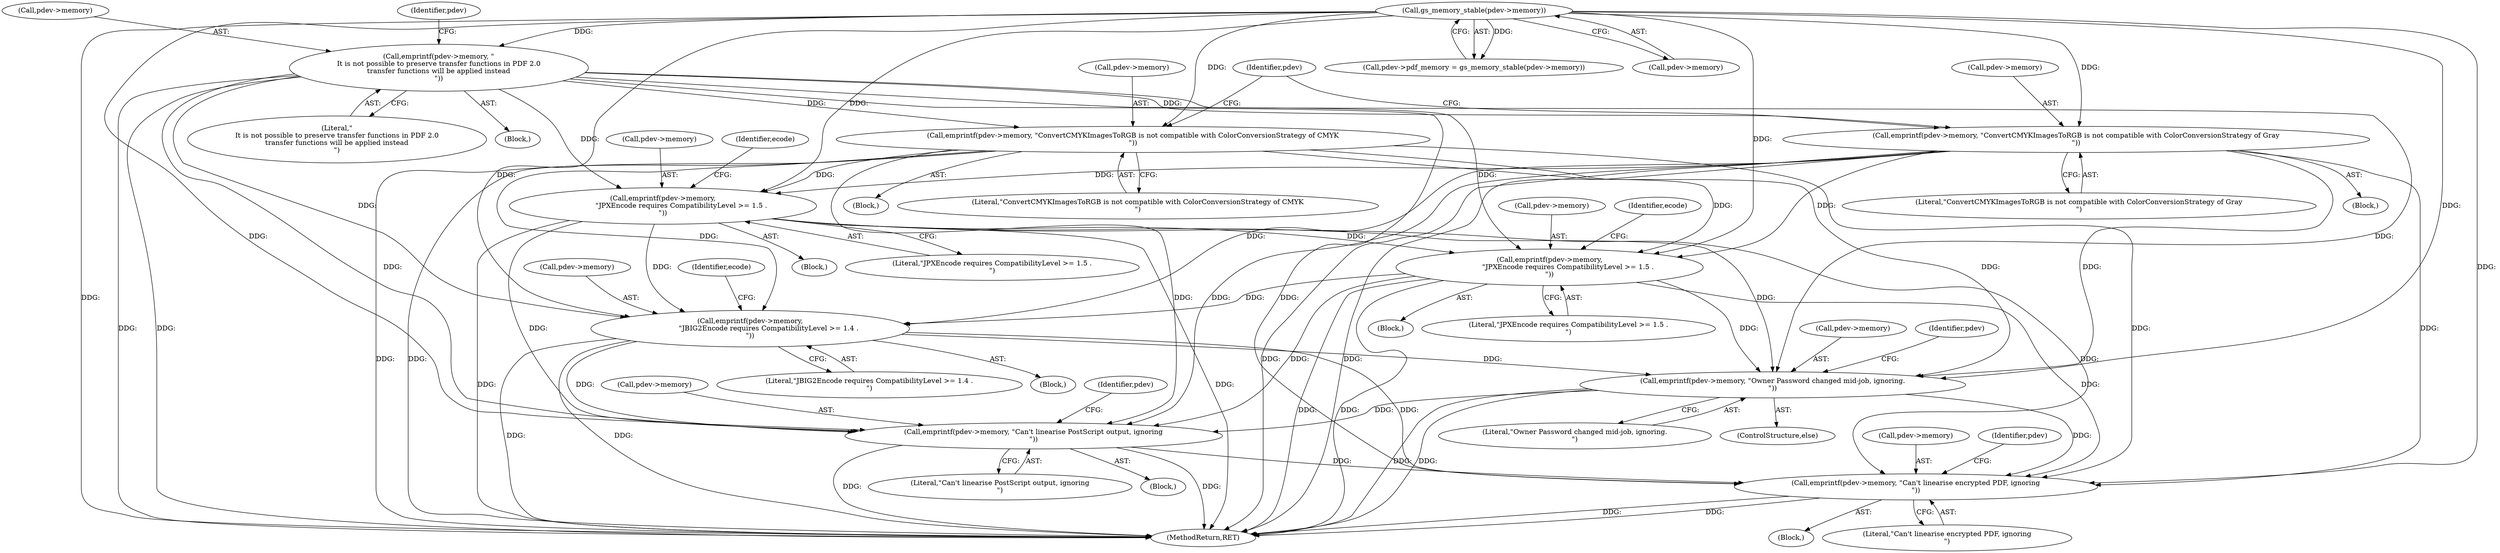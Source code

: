 digraph "0_ghostscript_c3476dde7743761a4e1d39a631716199b696b880@pointer" {
"1001424" [label="(Call,emprintf(pdev->memory, \"Owner Password changed mid-job, ignoring.\n\"))"];
"1000987" [label="(Call,emprintf(pdev->memory, \"\nIt is not possible to preserve transfer functions in PDF 2.0\ntransfer functions will be applied instead\n\"))"];
"1000153" [label="(Call,gs_memory_stable(pdev->memory))"];
"1001008" [label="(Call,emprintf(pdev->memory, \"ConvertCMYKImagesToRGB is not compatible with ColorConversionStrategy of CMYK\n\"))"];
"1001286" [label="(Call,emprintf(pdev->memory,\n                 \"JBIG2Encode requires CompatibilityLevel >= 1.4 .\n\"))"];
"1001251" [label="(Call,emprintf(pdev->memory,\n                 \"JPXEncode requires CompatibilityLevel >= 1.5 .\n\"))"];
"1001024" [label="(Call,emprintf(pdev->memory, \"ConvertCMYKImagesToRGB is not compatible with ColorConversionStrategy of Gray\n\"))"];
"1001216" [label="(Call,emprintf(pdev->memory,\n                 \"JPXEncode requires CompatibilityLevel >= 1.5 .\n\"))"];
"1001438" [label="(Call,emprintf(pdev->memory, \"Can't linearise PostScript output, ignoring\n\"))"];
"1001461" [label="(Call,emprintf(pdev->memory, \"Can't linearise encrypted PDF, ignoring\n\"))"];
"1001028" [label="(Literal,\"ConvertCMYKImagesToRGB is not compatible with ColorConversionStrategy of Gray\n\")"];
"1001220" [label="(Literal,\"JPXEncode requires CompatibilityLevel >= 1.5 .\n\")"];
"1001465" [label="(Literal,\"Can't linearise encrypted PDF, ignoring\n\")"];
"1001217" [label="(Call,pdev->memory)"];
"1001250" [label="(Block,)"];
"1001024" [label="(Call,emprintf(pdev->memory, \"ConvertCMYKImagesToRGB is not compatible with ColorConversionStrategy of Gray\n\"))"];
"1001007" [label="(Block,)"];
"1000987" [label="(Call,emprintf(pdev->memory, \"\nIt is not possible to preserve transfer functions in PDF 2.0\ntransfer functions will be applied instead\n\"))"];
"1001251" [label="(Call,emprintf(pdev->memory,\n                 \"JPXEncode requires CompatibilityLevel >= 1.5 .\n\"))"];
"1001425" [label="(Call,pdev->memory)"];
"1001216" [label="(Call,emprintf(pdev->memory,\n                 \"JPXEncode requires CompatibilityLevel >= 1.5 .\n\"))"];
"1001252" [label="(Call,pdev->memory)"];
"1001059" [label="(Identifier,pdev)"];
"1001255" [label="(Literal,\"JPXEncode requires CompatibilityLevel >= 1.5 .\n\")"];
"1001257" [label="(Identifier,ecode)"];
"1001549" [label="(MethodReturn,RET)"];
"1001285" [label="(Block,)"];
"1001442" [label="(Literal,\"Can't linearise PostScript output, ignoring\n\")"];
"1001292" [label="(Identifier,ecode)"];
"1001290" [label="(Literal,\"JBIG2Encode requires CompatibilityLevel >= 1.4 .\n\")"];
"1000995" [label="(Identifier,pdev)"];
"1001215" [label="(Block,)"];
"1001025" [label="(Call,pdev->memory)"];
"1001012" [label="(Literal,\"ConvertCMYKImagesToRGB is not compatible with ColorConversionStrategy of CMYK\n\")"];
"1001460" [label="(Block,)"];
"1001461" [label="(Call,emprintf(pdev->memory, \"Can't linearise encrypted PDF, ignoring\n\"))"];
"1001009" [label="(Call,pdev->memory)"];
"1001439" [label="(Call,pdev->memory)"];
"1001432" [label="(Identifier,pdev)"];
"1001462" [label="(Call,pdev->memory)"];
"1001438" [label="(Call,emprintf(pdev->memory, \"Can't linearise PostScript output, ignoring\n\"))"];
"1000991" [label="(Literal,\"\nIt is not possible to preserve transfer functions in PDF 2.0\ntransfer functions will be applied instead\n\")"];
"1001222" [label="(Identifier,ecode)"];
"1001023" [label="(Block,)"];
"1001286" [label="(Call,emprintf(pdev->memory,\n                 \"JBIG2Encode requires CompatibilityLevel >= 1.4 .\n\"))"];
"1000149" [label="(Call,pdev->pdf_memory = gs_memory_stable(pdev->memory))"];
"1001424" [label="(Call,emprintf(pdev->memory, \"Owner Password changed mid-job, ignoring.\n\"))"];
"1000988" [label="(Call,pdev->memory)"];
"1001428" [label="(Literal,\"Owner Password changed mid-job, ignoring.\n\")"];
"1001437" [label="(Block,)"];
"1000979" [label="(Block,)"];
"1001008" [label="(Call,emprintf(pdev->memory, \"ConvertCMYKImagesToRGB is not compatible with ColorConversionStrategy of CMYK\n\"))"];
"1001445" [label="(Identifier,pdev)"];
"1000154" [label="(Call,pdev->memory)"];
"1001287" [label="(Call,pdev->memory)"];
"1001468" [label="(Identifier,pdev)"];
"1000153" [label="(Call,gs_memory_stable(pdev->memory))"];
"1001423" [label="(ControlStructure,else)"];
"1001424" -> "1001423"  [label="AST: "];
"1001424" -> "1001428"  [label="CFG: "];
"1001425" -> "1001424"  [label="AST: "];
"1001428" -> "1001424"  [label="AST: "];
"1001432" -> "1001424"  [label="CFG: "];
"1001424" -> "1001549"  [label="DDG: "];
"1001424" -> "1001549"  [label="DDG: "];
"1000987" -> "1001424"  [label="DDG: "];
"1001008" -> "1001424"  [label="DDG: "];
"1000153" -> "1001424"  [label="DDG: "];
"1001286" -> "1001424"  [label="DDG: "];
"1001251" -> "1001424"  [label="DDG: "];
"1001024" -> "1001424"  [label="DDG: "];
"1001216" -> "1001424"  [label="DDG: "];
"1001424" -> "1001438"  [label="DDG: "];
"1001424" -> "1001461"  [label="DDG: "];
"1000987" -> "1000979"  [label="AST: "];
"1000987" -> "1000991"  [label="CFG: "];
"1000988" -> "1000987"  [label="AST: "];
"1000991" -> "1000987"  [label="AST: "];
"1000995" -> "1000987"  [label="CFG: "];
"1000987" -> "1001549"  [label="DDG: "];
"1000987" -> "1001549"  [label="DDG: "];
"1000153" -> "1000987"  [label="DDG: "];
"1000987" -> "1001008"  [label="DDG: "];
"1000987" -> "1001024"  [label="DDG: "];
"1000987" -> "1001216"  [label="DDG: "];
"1000987" -> "1001251"  [label="DDG: "];
"1000987" -> "1001286"  [label="DDG: "];
"1000987" -> "1001438"  [label="DDG: "];
"1000987" -> "1001461"  [label="DDG: "];
"1000153" -> "1000149"  [label="AST: "];
"1000153" -> "1000154"  [label="CFG: "];
"1000154" -> "1000153"  [label="AST: "];
"1000149" -> "1000153"  [label="CFG: "];
"1000153" -> "1001549"  [label="DDG: "];
"1000153" -> "1000149"  [label="DDG: "];
"1000153" -> "1001008"  [label="DDG: "];
"1000153" -> "1001024"  [label="DDG: "];
"1000153" -> "1001216"  [label="DDG: "];
"1000153" -> "1001251"  [label="DDG: "];
"1000153" -> "1001286"  [label="DDG: "];
"1000153" -> "1001438"  [label="DDG: "];
"1000153" -> "1001461"  [label="DDG: "];
"1001008" -> "1001007"  [label="AST: "];
"1001008" -> "1001012"  [label="CFG: "];
"1001009" -> "1001008"  [label="AST: "];
"1001012" -> "1001008"  [label="AST: "];
"1001059" -> "1001008"  [label="CFG: "];
"1001008" -> "1001549"  [label="DDG: "];
"1001008" -> "1001549"  [label="DDG: "];
"1001008" -> "1001216"  [label="DDG: "];
"1001008" -> "1001251"  [label="DDG: "];
"1001008" -> "1001286"  [label="DDG: "];
"1001008" -> "1001438"  [label="DDG: "];
"1001008" -> "1001461"  [label="DDG: "];
"1001286" -> "1001285"  [label="AST: "];
"1001286" -> "1001290"  [label="CFG: "];
"1001287" -> "1001286"  [label="AST: "];
"1001290" -> "1001286"  [label="AST: "];
"1001292" -> "1001286"  [label="CFG: "];
"1001286" -> "1001549"  [label="DDG: "];
"1001286" -> "1001549"  [label="DDG: "];
"1001251" -> "1001286"  [label="DDG: "];
"1001024" -> "1001286"  [label="DDG: "];
"1001216" -> "1001286"  [label="DDG: "];
"1001286" -> "1001438"  [label="DDG: "];
"1001286" -> "1001461"  [label="DDG: "];
"1001251" -> "1001250"  [label="AST: "];
"1001251" -> "1001255"  [label="CFG: "];
"1001252" -> "1001251"  [label="AST: "];
"1001255" -> "1001251"  [label="AST: "];
"1001257" -> "1001251"  [label="CFG: "];
"1001251" -> "1001549"  [label="DDG: "];
"1001251" -> "1001549"  [label="DDG: "];
"1001024" -> "1001251"  [label="DDG: "];
"1001216" -> "1001251"  [label="DDG: "];
"1001251" -> "1001438"  [label="DDG: "];
"1001251" -> "1001461"  [label="DDG: "];
"1001024" -> "1001023"  [label="AST: "];
"1001024" -> "1001028"  [label="CFG: "];
"1001025" -> "1001024"  [label="AST: "];
"1001028" -> "1001024"  [label="AST: "];
"1001059" -> "1001024"  [label="CFG: "];
"1001024" -> "1001549"  [label="DDG: "];
"1001024" -> "1001549"  [label="DDG: "];
"1001024" -> "1001216"  [label="DDG: "];
"1001024" -> "1001438"  [label="DDG: "];
"1001024" -> "1001461"  [label="DDG: "];
"1001216" -> "1001215"  [label="AST: "];
"1001216" -> "1001220"  [label="CFG: "];
"1001217" -> "1001216"  [label="AST: "];
"1001220" -> "1001216"  [label="AST: "];
"1001222" -> "1001216"  [label="CFG: "];
"1001216" -> "1001549"  [label="DDG: "];
"1001216" -> "1001549"  [label="DDG: "];
"1001216" -> "1001438"  [label="DDG: "];
"1001216" -> "1001461"  [label="DDG: "];
"1001438" -> "1001437"  [label="AST: "];
"1001438" -> "1001442"  [label="CFG: "];
"1001439" -> "1001438"  [label="AST: "];
"1001442" -> "1001438"  [label="AST: "];
"1001445" -> "1001438"  [label="CFG: "];
"1001438" -> "1001549"  [label="DDG: "];
"1001438" -> "1001549"  [label="DDG: "];
"1001438" -> "1001461"  [label="DDG: "];
"1001461" -> "1001460"  [label="AST: "];
"1001461" -> "1001465"  [label="CFG: "];
"1001462" -> "1001461"  [label="AST: "];
"1001465" -> "1001461"  [label="AST: "];
"1001468" -> "1001461"  [label="CFG: "];
"1001461" -> "1001549"  [label="DDG: "];
"1001461" -> "1001549"  [label="DDG: "];
}
